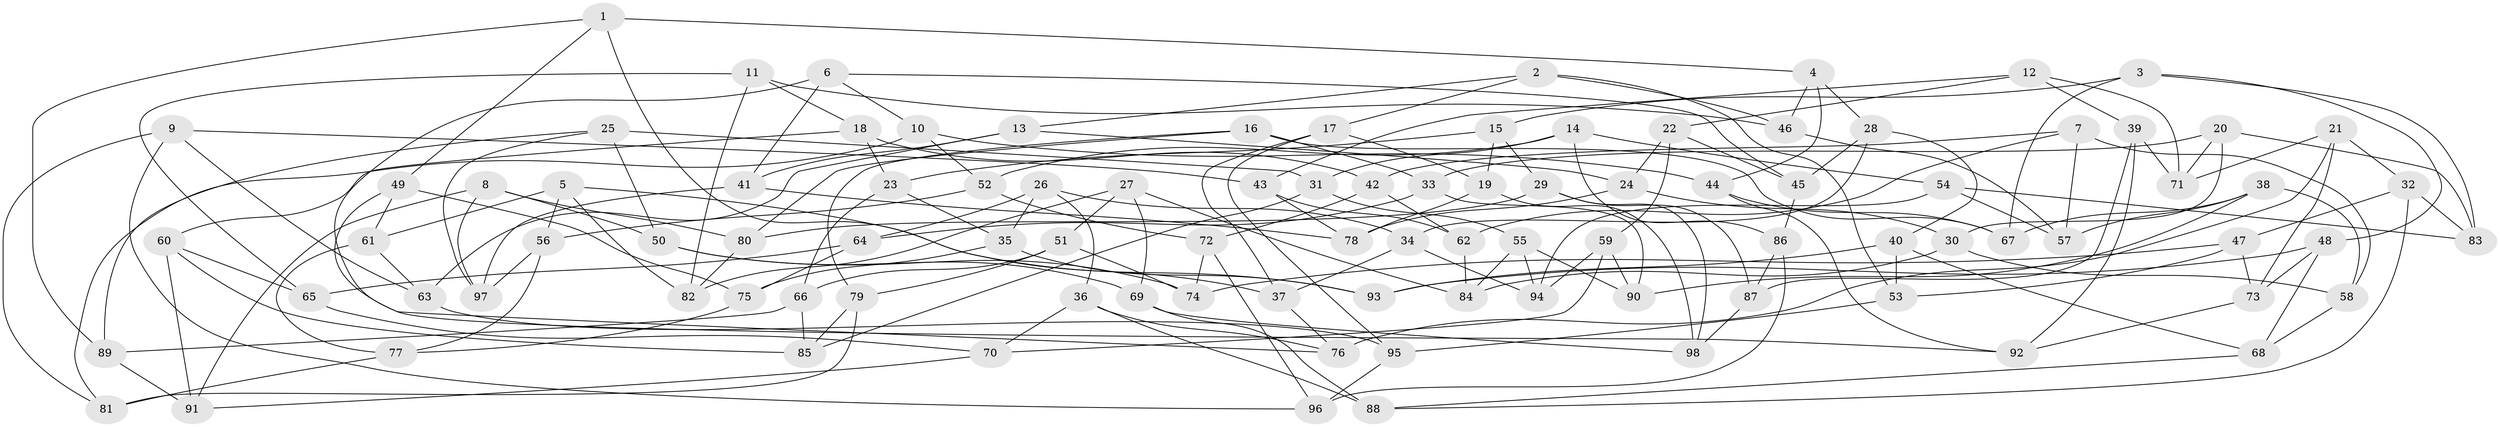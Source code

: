 // Generated by graph-tools (version 1.1) at 2025/11/02/27/25 16:11:43]
// undirected, 98 vertices, 196 edges
graph export_dot {
graph [start="1"]
  node [color=gray90,style=filled];
  1;
  2;
  3;
  4;
  5;
  6;
  7;
  8;
  9;
  10;
  11;
  12;
  13;
  14;
  15;
  16;
  17;
  18;
  19;
  20;
  21;
  22;
  23;
  24;
  25;
  26;
  27;
  28;
  29;
  30;
  31;
  32;
  33;
  34;
  35;
  36;
  37;
  38;
  39;
  40;
  41;
  42;
  43;
  44;
  45;
  46;
  47;
  48;
  49;
  50;
  51;
  52;
  53;
  54;
  55;
  56;
  57;
  58;
  59;
  60;
  61;
  62;
  63;
  64;
  65;
  66;
  67;
  68;
  69;
  70;
  71;
  72;
  73;
  74;
  75;
  76;
  77;
  78;
  79;
  80;
  81;
  82;
  83;
  84;
  85;
  86;
  87;
  88;
  89;
  90;
  91;
  92;
  93;
  94;
  95;
  96;
  97;
  98;
  1 -- 89;
  1 -- 49;
  1 -- 37;
  1 -- 4;
  2 -- 46;
  2 -- 13;
  2 -- 17;
  2 -- 53;
  3 -- 67;
  3 -- 48;
  3 -- 15;
  3 -- 83;
  4 -- 44;
  4 -- 46;
  4 -- 28;
  5 -- 82;
  5 -- 61;
  5 -- 56;
  5 -- 93;
  6 -- 92;
  6 -- 10;
  6 -- 41;
  6 -- 45;
  7 -- 58;
  7 -- 57;
  7 -- 62;
  7 -- 42;
  8 -- 80;
  8 -- 91;
  8 -- 97;
  8 -- 50;
  9 -- 43;
  9 -- 63;
  9 -- 96;
  9 -- 81;
  10 -- 44;
  10 -- 52;
  10 -- 81;
  11 -- 46;
  11 -- 65;
  11 -- 82;
  11 -- 18;
  12 -- 43;
  12 -- 39;
  12 -- 71;
  12 -- 22;
  13 -- 63;
  13 -- 24;
  13 -- 41;
  14 -- 31;
  14 -- 86;
  14 -- 52;
  14 -- 54;
  15 -- 23;
  15 -- 29;
  15 -- 19;
  16 -- 67;
  16 -- 33;
  16 -- 80;
  16 -- 79;
  17 -- 19;
  17 -- 37;
  17 -- 95;
  18 -- 60;
  18 -- 23;
  18 -- 42;
  19 -- 78;
  19 -- 98;
  20 -- 30;
  20 -- 33;
  20 -- 71;
  20 -- 83;
  21 -- 32;
  21 -- 71;
  21 -- 73;
  21 -- 76;
  22 -- 59;
  22 -- 45;
  22 -- 24;
  23 -- 66;
  23 -- 35;
  24 -- 78;
  24 -- 30;
  25 -- 89;
  25 -- 50;
  25 -- 31;
  25 -- 97;
  26 -- 35;
  26 -- 64;
  26 -- 34;
  26 -- 36;
  27 -- 51;
  27 -- 82;
  27 -- 69;
  27 -- 84;
  28 -- 45;
  28 -- 34;
  28 -- 40;
  29 -- 98;
  29 -- 87;
  29 -- 80;
  30 -- 84;
  30 -- 58;
  31 -- 55;
  31 -- 85;
  32 -- 88;
  32 -- 47;
  32 -- 83;
  33 -- 90;
  33 -- 64;
  34 -- 37;
  34 -- 94;
  35 -- 75;
  35 -- 93;
  36 -- 76;
  36 -- 88;
  36 -- 70;
  37 -- 76;
  38 -- 57;
  38 -- 67;
  38 -- 90;
  38 -- 58;
  39 -- 92;
  39 -- 87;
  39 -- 71;
  40 -- 68;
  40 -- 53;
  40 -- 93;
  41 -- 97;
  41 -- 78;
  42 -- 62;
  42 -- 72;
  43 -- 78;
  43 -- 62;
  44 -- 92;
  44 -- 67;
  45 -- 86;
  46 -- 57;
  47 -- 73;
  47 -- 53;
  47 -- 74;
  48 -- 73;
  48 -- 68;
  48 -- 93;
  49 -- 75;
  49 -- 76;
  49 -- 61;
  50 -- 74;
  50 -- 69;
  51 -- 66;
  51 -- 74;
  51 -- 79;
  52 -- 72;
  52 -- 56;
  53 -- 95;
  54 -- 94;
  54 -- 83;
  54 -- 57;
  55 -- 90;
  55 -- 84;
  55 -- 94;
  56 -- 77;
  56 -- 97;
  58 -- 68;
  59 -- 70;
  59 -- 94;
  59 -- 90;
  60 -- 85;
  60 -- 65;
  60 -- 91;
  61 -- 77;
  61 -- 63;
  62 -- 84;
  63 -- 95;
  64 -- 75;
  64 -- 65;
  65 -- 70;
  66 -- 85;
  66 -- 89;
  68 -- 88;
  69 -- 88;
  69 -- 98;
  70 -- 91;
  72 -- 74;
  72 -- 96;
  73 -- 92;
  75 -- 77;
  77 -- 81;
  79 -- 85;
  79 -- 81;
  80 -- 82;
  86 -- 96;
  86 -- 87;
  87 -- 98;
  89 -- 91;
  95 -- 96;
}
